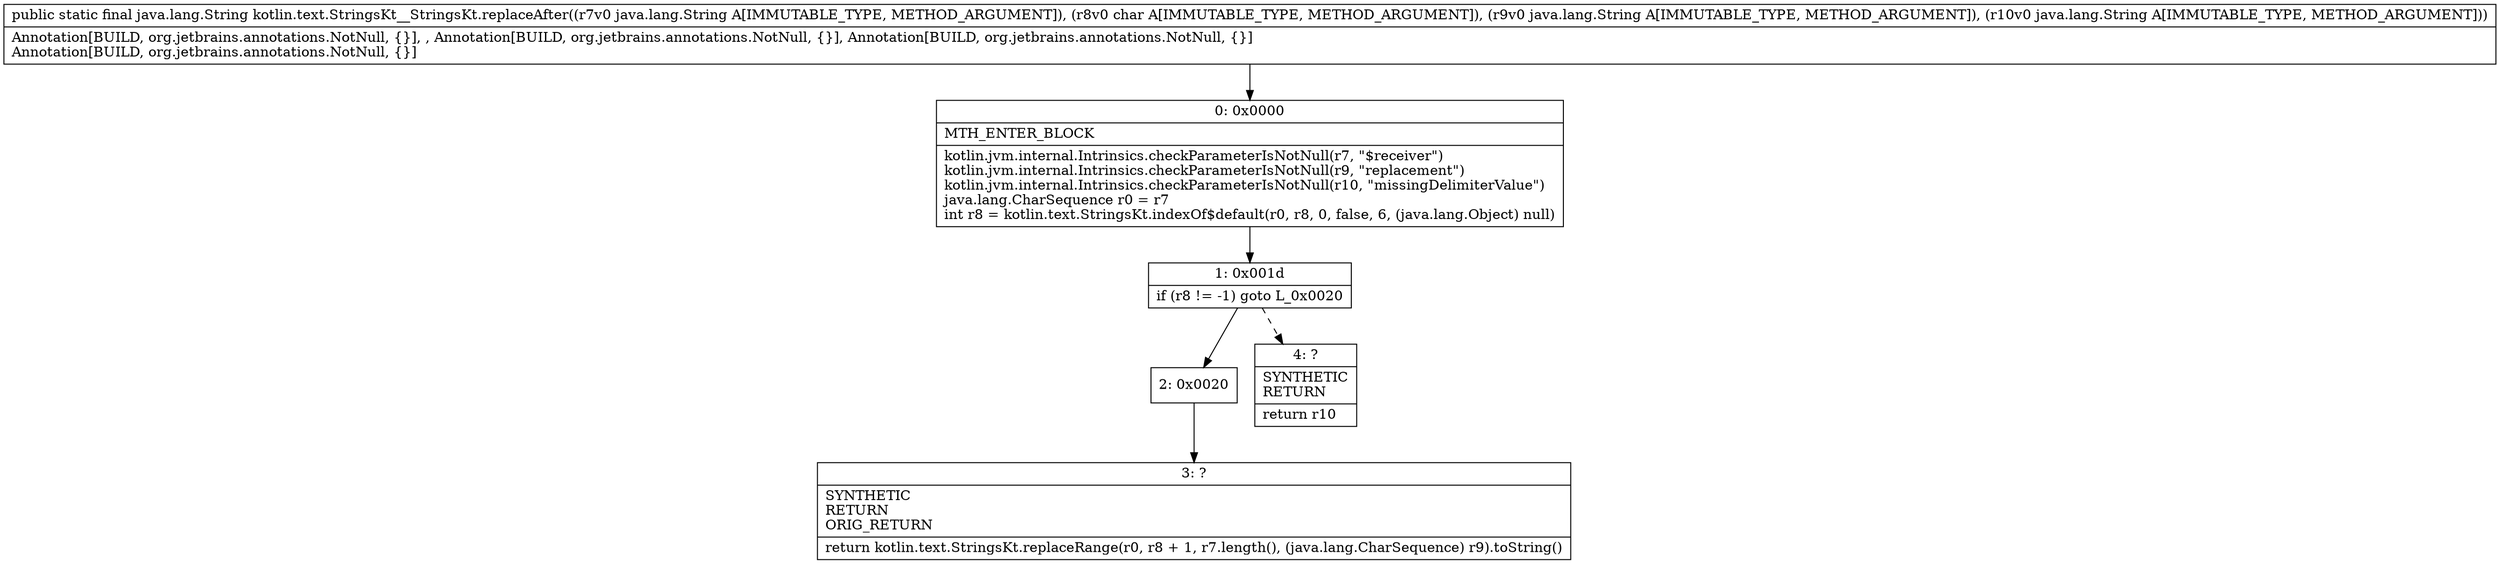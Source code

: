 digraph "CFG forkotlin.text.StringsKt__StringsKt.replaceAfter(Ljava\/lang\/String;CLjava\/lang\/String;Ljava\/lang\/String;)Ljava\/lang\/String;" {
Node_0 [shape=record,label="{0\:\ 0x0000|MTH_ENTER_BLOCK\l|kotlin.jvm.internal.Intrinsics.checkParameterIsNotNull(r7, \"$receiver\")\lkotlin.jvm.internal.Intrinsics.checkParameterIsNotNull(r9, \"replacement\")\lkotlin.jvm.internal.Intrinsics.checkParameterIsNotNull(r10, \"missingDelimiterValue\")\ljava.lang.CharSequence r0 = r7\lint r8 = kotlin.text.StringsKt.indexOf$default(r0, r8, 0, false, 6, (java.lang.Object) null)\l}"];
Node_1 [shape=record,label="{1\:\ 0x001d|if (r8 != \-1) goto L_0x0020\l}"];
Node_2 [shape=record,label="{2\:\ 0x0020}"];
Node_3 [shape=record,label="{3\:\ ?|SYNTHETIC\lRETURN\lORIG_RETURN\l|return kotlin.text.StringsKt.replaceRange(r0, r8 + 1, r7.length(), (java.lang.CharSequence) r9).toString()\l}"];
Node_4 [shape=record,label="{4\:\ ?|SYNTHETIC\lRETURN\l|return r10\l}"];
MethodNode[shape=record,label="{public static final java.lang.String kotlin.text.StringsKt__StringsKt.replaceAfter((r7v0 java.lang.String A[IMMUTABLE_TYPE, METHOD_ARGUMENT]), (r8v0 char A[IMMUTABLE_TYPE, METHOD_ARGUMENT]), (r9v0 java.lang.String A[IMMUTABLE_TYPE, METHOD_ARGUMENT]), (r10v0 java.lang.String A[IMMUTABLE_TYPE, METHOD_ARGUMENT]))  | Annotation[BUILD, org.jetbrains.annotations.NotNull, \{\}], , Annotation[BUILD, org.jetbrains.annotations.NotNull, \{\}], Annotation[BUILD, org.jetbrains.annotations.NotNull, \{\}]\lAnnotation[BUILD, org.jetbrains.annotations.NotNull, \{\}]\l}"];
MethodNode -> Node_0;
Node_0 -> Node_1;
Node_1 -> Node_2;
Node_1 -> Node_4[style=dashed];
Node_2 -> Node_3;
}

